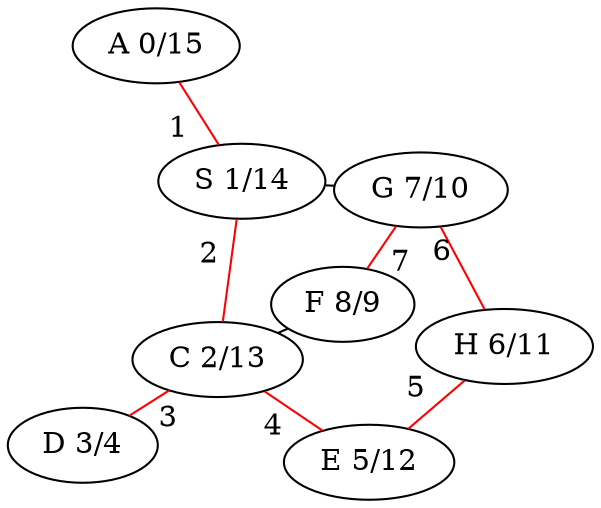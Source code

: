 graph G {
	// DFS (4_11)
	// s15928
	// used red color to show visited adges 
	// used indexes for visited adges to show sequence

	layout = neato ;
	A -- S [color = red, label=" 1 "];
	S -- C [color = red, label=" 2 "];
	S -- G ;
	C -- F ;
	G -- F [color = red, label=" 7 "];
	C -- D [color = red, label=" 3 "];
	C -- E [color = red, label=" 4 "];
	H -- E [color = red, label=" 5 "];
	H -- G  [color = red, label=" 6 "];

	A [label = "A 0/15"];
	S [label = "S 1/14"];
	C [label = "C 2/13"];
	D [label = "D 3/4"];
	E [label = "E 5/12"];
	H [label = "H 6/11"];
	G [label = "G 7/10"];
	F [label = "F 8/9"];
}